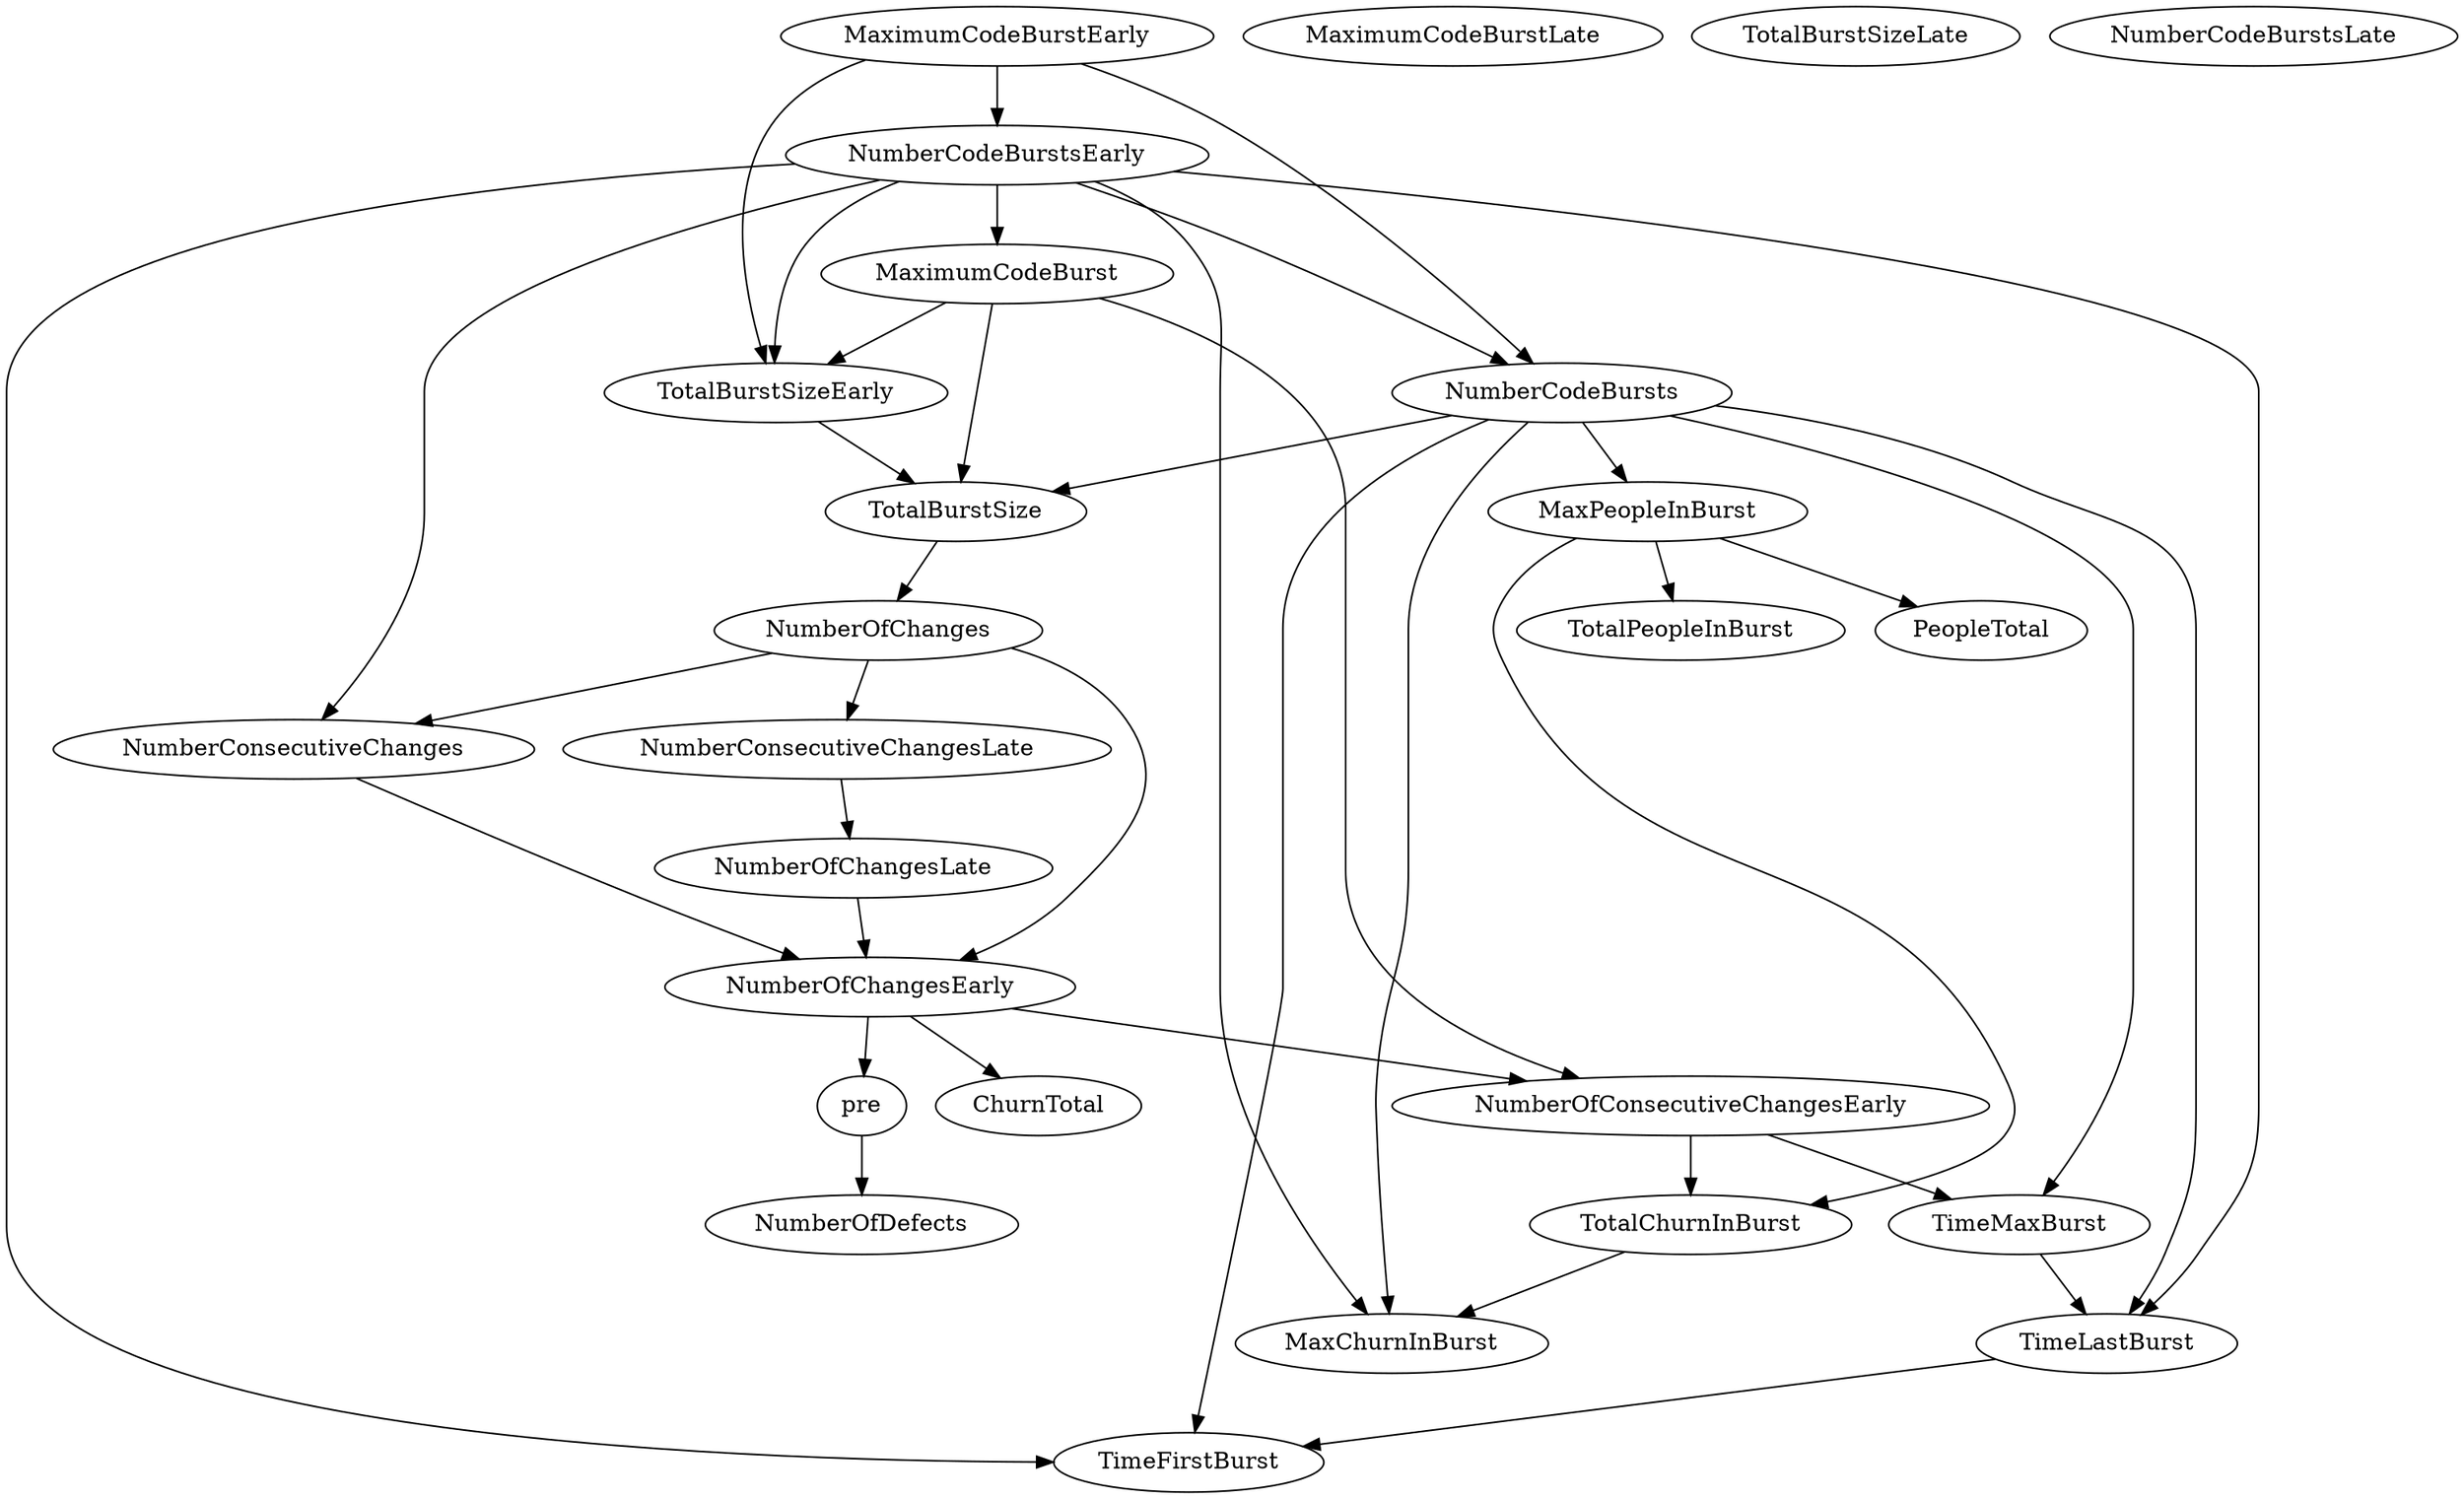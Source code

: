 digraph {
   TotalPeopleInBurst;
   MaximumCodeBurstLate;
   NumberOfChanges;
   MaxPeopleInBurst;
   TotalBurstSizeLate;
   NumberCodeBurstsLate;
   NumberOfChangesLate;
   NumberOfChangesEarly;
   MaxChurnInBurst;
   MaximumCodeBurstEarly;
   NumberCodeBurstsEarly;
   TimeFirstBurst;
   TotalChurnInBurst;
   ChurnTotal;
   MaximumCodeBurst;
   NumberOfConsecutiveChangesEarly;
   NumberConsecutiveChangesLate;
   TotalBurstSizeEarly;
   TotalBurstSize;
   TimeMaxBurst;
   NumberConsecutiveChanges;
   TimeLastBurst;
   NumberCodeBursts;
   PeopleTotal;
   pre;
   NumberOfDefects;
   NumberOfChanges -> NumberOfChangesEarly;
   NumberOfChanges -> NumberConsecutiveChangesLate;
   NumberOfChanges -> NumberConsecutiveChanges;
   MaxPeopleInBurst -> TotalPeopleInBurst;
   MaxPeopleInBurst -> TotalChurnInBurst;
   MaxPeopleInBurst -> PeopleTotal;
   NumberOfChangesLate -> NumberOfChangesEarly;
   NumberOfChangesEarly -> ChurnTotal;
   NumberOfChangesEarly -> NumberOfConsecutiveChangesEarly;
   NumberOfChangesEarly -> pre;
   MaximumCodeBurstEarly -> NumberCodeBurstsEarly;
   MaximumCodeBurstEarly -> TotalBurstSizeEarly;
   MaximumCodeBurstEarly -> NumberCodeBursts;
   NumberCodeBurstsEarly -> MaxChurnInBurst;
   NumberCodeBurstsEarly -> TimeFirstBurst;
   NumberCodeBurstsEarly -> MaximumCodeBurst;
   NumberCodeBurstsEarly -> TotalBurstSizeEarly;
   NumberCodeBurstsEarly -> NumberConsecutiveChanges;
   NumberCodeBurstsEarly -> TimeLastBurst;
   NumberCodeBurstsEarly -> NumberCodeBursts;
   TotalChurnInBurst -> MaxChurnInBurst;
   MaximumCodeBurst -> NumberOfConsecutiveChangesEarly;
   MaximumCodeBurst -> TotalBurstSizeEarly;
   MaximumCodeBurst -> TotalBurstSize;
   NumberOfConsecutiveChangesEarly -> TotalChurnInBurst;
   NumberOfConsecutiveChangesEarly -> TimeMaxBurst;
   NumberConsecutiveChangesLate -> NumberOfChangesLate;
   TotalBurstSizeEarly -> TotalBurstSize;
   TotalBurstSize -> NumberOfChanges;
   TimeMaxBurst -> TimeLastBurst;
   NumberConsecutiveChanges -> NumberOfChangesEarly;
   TimeLastBurst -> TimeFirstBurst;
   NumberCodeBursts -> MaxPeopleInBurst;
   NumberCodeBursts -> MaxChurnInBurst;
   NumberCodeBursts -> TimeFirstBurst;
   NumberCodeBursts -> TotalBurstSize;
   NumberCodeBursts -> TimeMaxBurst;
   NumberCodeBursts -> TimeLastBurst;
   pre -> NumberOfDefects;
}
